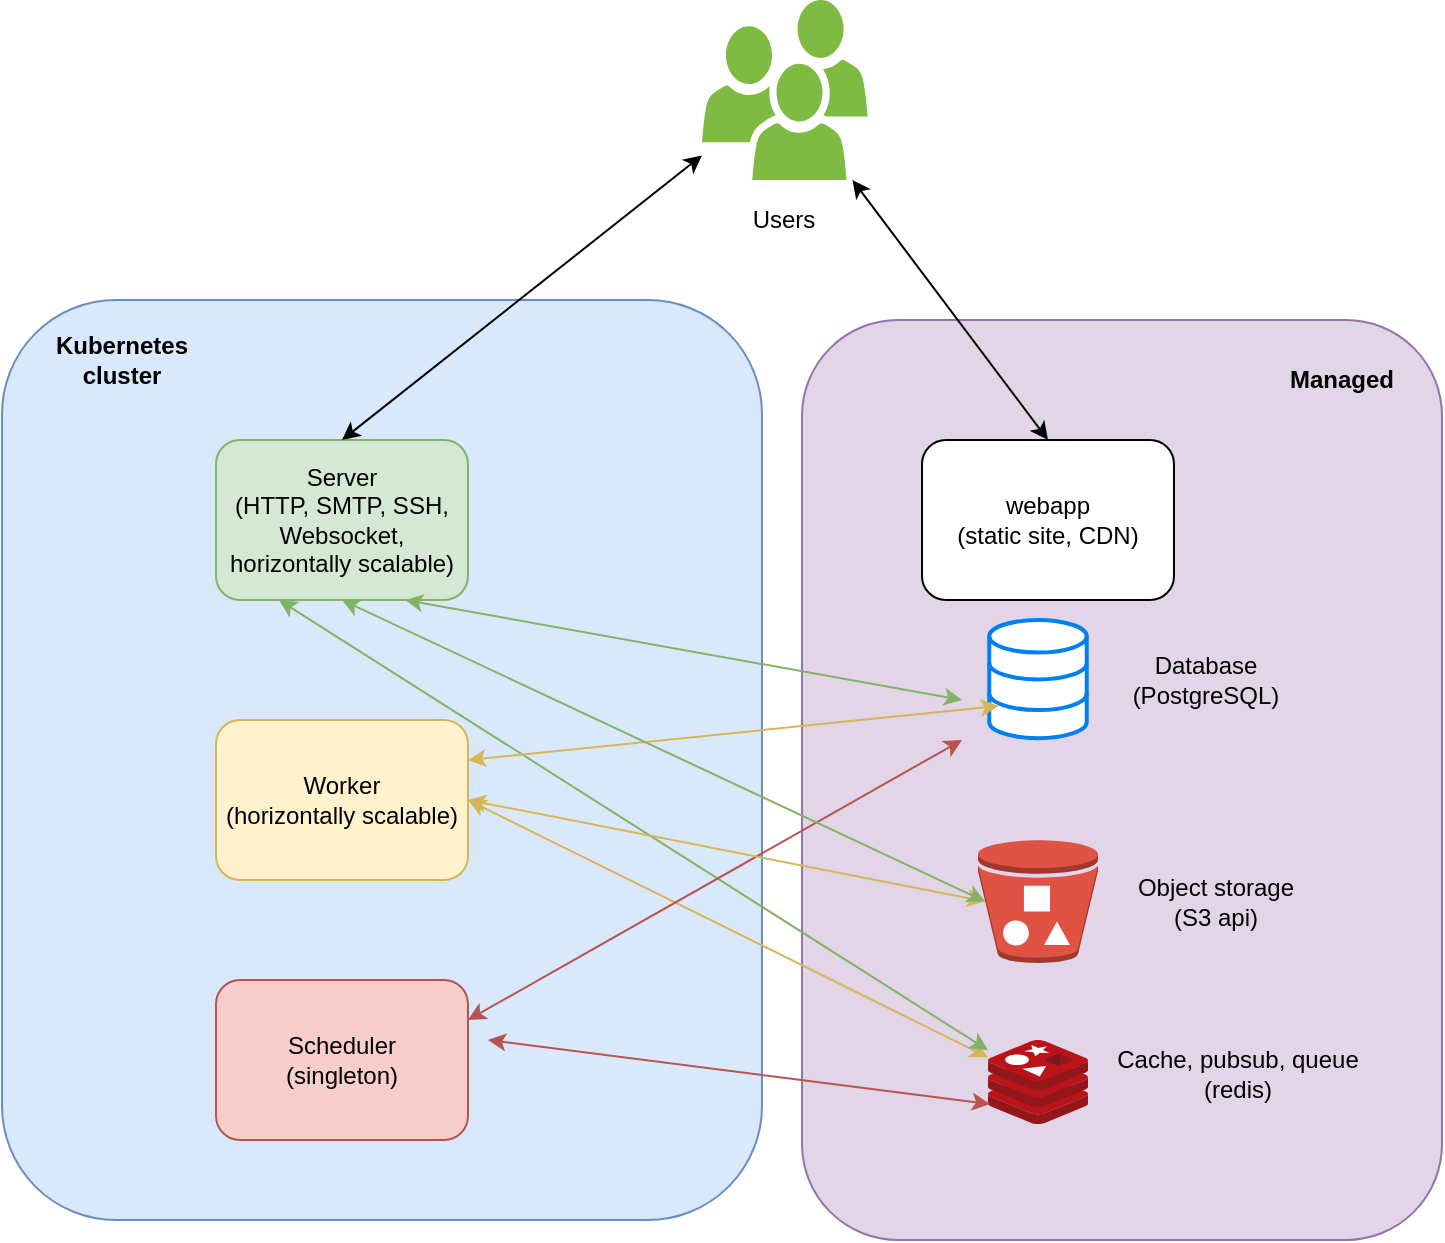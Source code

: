 <mxfile version="13.6.2" type="device"><diagram id="vJ493DO6IMVm1Qdh_Ye2" name="Page-1"><mxGraphModel dx="946" dy="651" grid="1" gridSize="10" guides="1" tooltips="1" connect="1" arrows="1" fold="1" page="1" pageScale="1" pageWidth="827" pageHeight="1169" math="0" shadow="0"><root><mxCell id="0"/><mxCell id="1" parent="0"/><mxCell id="dXV-Uilu0LQd68pvxB2B-38" value="" style="rounded=1;whiteSpace=wrap;html=1;fillColor=#e1d5e7;strokeColor=#9673a6;" parent="1" vertex="1"><mxGeometry x="600" y="170" width="320" height="460" as="geometry"/></mxCell><mxCell id="dXV-Uilu0LQd68pvxB2B-33" value="" style="rounded=1;whiteSpace=wrap;html=1;fillColor=#dae8fc;strokeColor=#6c8ebf;" parent="1" vertex="1"><mxGeometry x="200" y="160" width="380" height="460" as="geometry"/></mxCell><mxCell id="dXV-Uilu0LQd68pvxB2B-3" value="" style="html=1;verticalLabelPosition=bottom;align=center;labelBackgroundColor=#ffffff;verticalAlign=top;strokeWidth=2;strokeColor=#0080F0;shadow=0;dashed=0;shape=mxgraph.ios7.icons.data;aspect=fixed;" parent="1" vertex="1"><mxGeometry x="693.63" y="320" width="48.74" height="59.1" as="geometry"/></mxCell><mxCell id="dXV-Uilu0LQd68pvxB2B-4" value="Database (PostgreSQL)" style="text;html=1;strokeColor=none;fillColor=none;align=center;verticalAlign=middle;whiteSpace=wrap;rounded=0;" parent="1" vertex="1"><mxGeometry x="742.37" y="330" width="120" height="40" as="geometry"/></mxCell><mxCell id="dXV-Uilu0LQd68pvxB2B-6" value="&lt;div&gt;Server&lt;/div&gt;&lt;div&gt;(HTTP, SMTP, SSH, Websocket, horizontally scalable)&lt;/div&gt;" style="rounded=1;whiteSpace=wrap;html=1;fillColor=#d5e8d4;strokeColor=#82b366;" parent="1" vertex="1"><mxGeometry x="307" y="230" width="126" height="80" as="geometry"/></mxCell><mxCell id="dXV-Uilu0LQd68pvxB2B-7" value="&lt;div&gt;Worker&lt;/div&gt;&lt;div&gt;(horizontally scalable)&lt;/div&gt;" style="rounded=1;whiteSpace=wrap;html=1;fillColor=#fff2cc;strokeColor=#d6b656;" parent="1" vertex="1"><mxGeometry x="307" y="370" width="126" height="80" as="geometry"/></mxCell><mxCell id="dXV-Uilu0LQd68pvxB2B-8" value="" style="aspect=fixed;html=1;points=[];align=center;image;fontSize=12;image=img/lib/mscae/Cache_Redis_Product.svg;" parent="1" vertex="1"><mxGeometry x="693" y="530" width="50" height="42" as="geometry"/></mxCell><mxCell id="dXV-Uilu0LQd68pvxB2B-21" value="" style="pointerEvents=1;shadow=0;dashed=0;html=1;strokeColor=none;labelPosition=center;verticalLabelPosition=bottom;verticalAlign=top;outlineConnect=0;align=center;shape=mxgraph.office.users.users;fillColor=#7FBA42;aspect=fixed;" parent="1" vertex="1"><mxGeometry x="550" y="10" width="82.8" height="90" as="geometry"/></mxCell><mxCell id="dXV-Uilu0LQd68pvxB2B-22" value="&lt;div&gt;webapp&lt;br&gt;&lt;/div&gt;&lt;div&gt;(static site, CDN)&lt;/div&gt;" style="rounded=1;whiteSpace=wrap;html=1;" parent="1" vertex="1"><mxGeometry x="660" y="230" width="126" height="80" as="geometry"/></mxCell><mxCell id="dXV-Uilu0LQd68pvxB2B-23" value="" style="endArrow=classic;startArrow=classic;html=1;exitX=1;exitY=0.5;exitDx=0;exitDy=0;fillColor=#fff2cc;strokeColor=#d6b656;" parent="1" source="dXV-Uilu0LQd68pvxB2B-7" edge="1" target="dXV-Uilu0LQd68pvxB2B-8"><mxGeometry width="50" height="50" relative="1" as="geometry"><mxPoint x="390" y="370" as="sourcePoint"/><mxPoint x="670" y="500" as="targetPoint"/></mxGeometry></mxCell><mxCell id="dXV-Uilu0LQd68pvxB2B-24" value="&lt;div&gt;Cache, pubsub, queue&lt;/div&gt;&lt;div&gt;(redis)&lt;/div&gt;" style="text;html=1;strokeColor=none;fillColor=none;align=center;verticalAlign=middle;whiteSpace=wrap;rounded=0;" parent="1" vertex="1"><mxGeometry x="748" y="522" width="140" height="50" as="geometry"/></mxCell><mxCell id="dXV-Uilu0LQd68pvxB2B-25" value="" style="endArrow=classic;startArrow=classic;html=1;exitX=0.25;exitY=1;exitDx=0;exitDy=0;fillColor=#d5e8d4;strokeColor=#82b366;" parent="1" source="dXV-Uilu0LQd68pvxB2B-6" edge="1" target="dXV-Uilu0LQd68pvxB2B-8"><mxGeometry width="50" height="50" relative="1" as="geometry"><mxPoint x="380" y="510" as="sourcePoint"/><mxPoint x="670" y="490" as="targetPoint"/></mxGeometry></mxCell><mxCell id="dXV-Uilu0LQd68pvxB2B-26" value="" style="endArrow=classic;startArrow=classic;html=1;exitX=0.75;exitY=1;exitDx=0;exitDy=0;fillColor=#d5e8d4;strokeColor=#82b366;" parent="1" source="dXV-Uilu0LQd68pvxB2B-6" edge="1"><mxGeometry width="50" height="50" relative="1" as="geometry"><mxPoint x="443" y="320" as="sourcePoint"/><mxPoint x="680" y="360" as="targetPoint"/></mxGeometry></mxCell><mxCell id="dXV-Uilu0LQd68pvxB2B-28" value="" style="endArrow=classic;startArrow=classic;html=1;exitX=1;exitY=0.25;exitDx=0;exitDy=0;entryX=0.097;entryY=0.728;entryDx=0;entryDy=0;entryPerimeter=0;fillColor=#fff2cc;strokeColor=#d6b656;" parent="1" source="dXV-Uilu0LQd68pvxB2B-7" target="dXV-Uilu0LQd68pvxB2B-3" edge="1"><mxGeometry width="50" height="50" relative="1" as="geometry"><mxPoint x="380" y="510" as="sourcePoint"/><mxPoint x="659" y="420" as="targetPoint"/></mxGeometry></mxCell><mxCell id="dXV-Uilu0LQd68pvxB2B-29" value="" style="endArrow=classic;startArrow=classic;html=1;exitX=0.5;exitY=0;exitDx=0;exitDy=0;" parent="1" source="dXV-Uilu0LQd68pvxB2B-6" target="dXV-Uilu0LQd68pvxB2B-21" edge="1"><mxGeometry width="50" height="50" relative="1" as="geometry"><mxPoint x="348.5" y="320" as="sourcePoint"/><mxPoint x="380" y="180" as="targetPoint"/></mxGeometry></mxCell><mxCell id="dXV-Uilu0LQd68pvxB2B-30" value="" style="endArrow=classic;startArrow=classic;html=1;exitX=0.5;exitY=0;exitDx=0;exitDy=0;" parent="1" source="dXV-Uilu0LQd68pvxB2B-22" target="dXV-Uilu0LQd68pvxB2B-21" edge="1"><mxGeometry width="50" height="50" relative="1" as="geometry"><mxPoint x="380" y="240" as="sourcePoint"/><mxPoint x="473.252" y="130" as="targetPoint"/></mxGeometry></mxCell><mxCell id="dXV-Uilu0LQd68pvxB2B-31" value="Users" style="text;html=1;strokeColor=none;fillColor=none;align=center;verticalAlign=middle;whiteSpace=wrap;rounded=0;" parent="1" vertex="1"><mxGeometry x="571.4" y="110" width="40" height="20" as="geometry"/></mxCell><mxCell id="dXV-Uilu0LQd68pvxB2B-34" value="Kubernetes cluster" style="text;html=1;strokeColor=none;fillColor=none;align=center;verticalAlign=middle;whiteSpace=wrap;rounded=0;fontStyle=1" parent="1" vertex="1"><mxGeometry x="240" y="180" width="40" height="20" as="geometry"/></mxCell><mxCell id="dXV-Uilu0LQd68pvxB2B-35" value="" style="shape=image;imageAspect=0;aspect=fixed;verticalLabelPosition=bottom;verticalAlign=top;fillColor=none;image=https://upload.wikimedia.org/wikipedia/commons/thumb/9/95/Vue.js_Logo_2.svg/1024px-Vue.js_Logo_2.svg.png;" parent="1" vertex="1"><mxGeometry x="800" y="280" width="34.67" height="30" as="geometry"/></mxCell><mxCell id="dXV-Uilu0LQd68pvxB2B-39" value="Managed" style="text;html=1;strokeColor=none;fillColor=none;align=center;verticalAlign=middle;whiteSpace=wrap;rounded=0;fontStyle=1" parent="1" vertex="1"><mxGeometry x="850" y="190" width="40" height="20" as="geometry"/></mxCell><mxCell id="dXV-Uilu0LQd68pvxB2B-40" value="" style="shape=image;imageAspect=0;aspect=fixed;verticalLabelPosition=bottom;verticalAlign=top;fillColor=none;image=https://upload.wikimedia.org/wikipedia/commons/thumb/0/05/Go_Logo_Blue.svg/1024px-Go_Logo_Blue.svg.png;" parent="1" vertex="1"><mxGeometry x="210" y="414" width="95.51" height="36" as="geometry"/></mxCell><mxCell id="dXV-Uilu0LQd68pvxB2B-41" value="" style="shape=image;imageAspect=0;aspect=fixed;verticalLabelPosition=bottom;verticalAlign=top;fillColor=none;image=https://upload.wikimedia.org/wikipedia/commons/thumb/0/05/Go_Logo_Blue.svg/1024px-Go_Logo_Blue.svg.png;" parent="1" vertex="1"><mxGeometry x="210" y="274" width="95.51" height="36" as="geometry"/></mxCell><mxCell id="dXV-Uilu0LQd68pvxB2B-42" value="&lt;div&gt;Scheduler&lt;/div&gt;&lt;div&gt;(singleton)&lt;/div&gt;" style="rounded=1;whiteSpace=wrap;html=1;fillColor=#f8cecc;strokeColor=#b85450;" parent="1" vertex="1"><mxGeometry x="307" y="500" width="126" height="80" as="geometry"/></mxCell><mxCell id="dXV-Uilu0LQd68pvxB2B-43" value="" style="shape=image;imageAspect=0;aspect=fixed;verticalLabelPosition=bottom;verticalAlign=top;fillColor=none;image=https://upload.wikimedia.org/wikipedia/commons/thumb/0/05/Go_Logo_Blue.svg/1024px-Go_Logo_Blue.svg.png;" parent="1" vertex="1"><mxGeometry x="210" y="544" width="95.51" height="36" as="geometry"/></mxCell><mxCell id="dXV-Uilu0LQd68pvxB2B-44" value="" style="endArrow=classic;startArrow=classic;html=1;exitX=1;exitY=0.25;exitDx=0;exitDy=0;fillColor=#f8cecc;strokeColor=#b85450;" parent="1" source="dXV-Uilu0LQd68pvxB2B-42" edge="1"><mxGeometry width="50" height="50" relative="1" as="geometry"><mxPoint x="560" y="400" as="sourcePoint"/><mxPoint x="680" y="380" as="targetPoint"/></mxGeometry></mxCell><mxCell id="dXV-Uilu0LQd68pvxB2B-45" value="" style="endArrow=classic;startArrow=classic;html=1;exitX=1;exitY=0.25;exitDx=0;exitDy=0;entryX=0.02;entryY=0.762;entryDx=0;entryDy=0;entryPerimeter=0;fillColor=#f8cecc;strokeColor=#b85450;" parent="1" edge="1" target="dXV-Uilu0LQd68pvxB2B-8"><mxGeometry width="50" height="50" relative="1" as="geometry"><mxPoint x="443" y="530" as="sourcePoint"/><mxPoint x="670" y="500" as="targetPoint"/></mxGeometry></mxCell><mxCell id="k_Io-u1uc0bPcNq7Vq0z-2" value="" style="outlineConnect=0;dashed=0;verticalLabelPosition=bottom;verticalAlign=top;align=center;html=1;shape=mxgraph.aws3.bucket_with_objects;fillColor=#E05243;gradientColor=none;" vertex="1" parent="1"><mxGeometry x="688" y="430" width="60" height="61.5" as="geometry"/></mxCell><mxCell id="k_Io-u1uc0bPcNq7Vq0z-3" value="&lt;div&gt;Object storage&lt;br&gt;&lt;/div&gt;&lt;div&gt;(S3 api)&lt;br&gt;&lt;/div&gt;" style="text;html=1;strokeColor=none;fillColor=none;align=center;verticalAlign=middle;whiteSpace=wrap;rounded=0;" vertex="1" parent="1"><mxGeometry x="748" y="435.75" width="117.63" height="50" as="geometry"/></mxCell><mxCell id="k_Io-u1uc0bPcNq7Vq0z-4" value="" style="endArrow=classic;startArrow=classic;html=1;exitX=1;exitY=0.5;exitDx=0;exitDy=0;entryX=0.06;entryY=0.5;entryDx=0;entryDy=0;entryPerimeter=0;fillColor=#fff2cc;strokeColor=#d6b656;" edge="1" parent="1" source="dXV-Uilu0LQd68pvxB2B-7" target="k_Io-u1uc0bPcNq7Vq0z-2"><mxGeometry width="50" height="50" relative="1" as="geometry"><mxPoint x="660" y="390" as="sourcePoint"/><mxPoint x="710" y="340" as="targetPoint"/></mxGeometry></mxCell><mxCell id="k_Io-u1uc0bPcNq7Vq0z-5" value="" style="endArrow=classic;startArrow=classic;html=1;exitX=0.5;exitY=1;exitDx=0;exitDy=0;entryX=0.06;entryY=0.5;entryDx=0;entryDy=0;entryPerimeter=0;fillColor=#d5e8d4;strokeColor=#82b366;" edge="1" parent="1" source="dXV-Uilu0LQd68pvxB2B-6" target="k_Io-u1uc0bPcNq7Vq0z-2"><mxGeometry width="50" height="50" relative="1" as="geometry"><mxPoint x="443" y="420" as="sourcePoint"/><mxPoint x="701.6" y="470.75" as="targetPoint"/></mxGeometry></mxCell></root></mxGraphModel></diagram></mxfile>